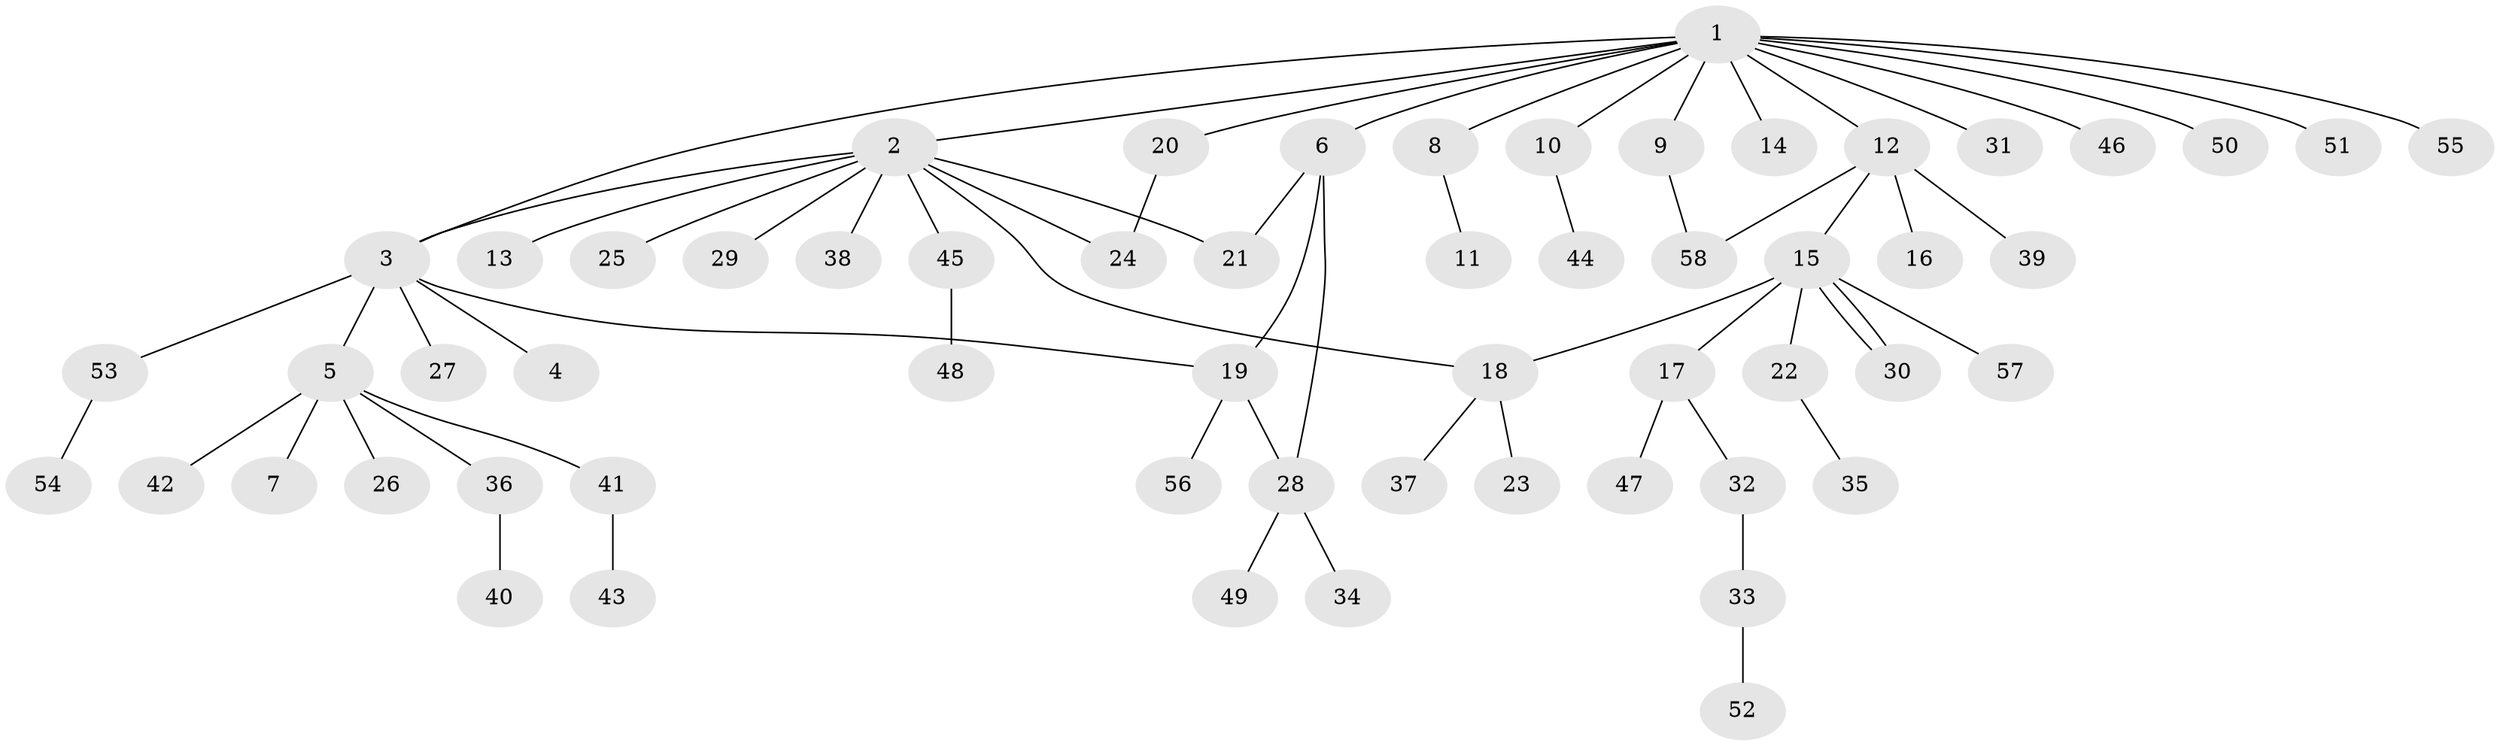 // Generated by graph-tools (version 1.1) at 2025/35/03/09/25 02:35:34]
// undirected, 58 vertices, 65 edges
graph export_dot {
graph [start="1"]
  node [color=gray90,style=filled];
  1;
  2;
  3;
  4;
  5;
  6;
  7;
  8;
  9;
  10;
  11;
  12;
  13;
  14;
  15;
  16;
  17;
  18;
  19;
  20;
  21;
  22;
  23;
  24;
  25;
  26;
  27;
  28;
  29;
  30;
  31;
  32;
  33;
  34;
  35;
  36;
  37;
  38;
  39;
  40;
  41;
  42;
  43;
  44;
  45;
  46;
  47;
  48;
  49;
  50;
  51;
  52;
  53;
  54;
  55;
  56;
  57;
  58;
  1 -- 2;
  1 -- 3;
  1 -- 6;
  1 -- 8;
  1 -- 9;
  1 -- 10;
  1 -- 12;
  1 -- 14;
  1 -- 20;
  1 -- 31;
  1 -- 46;
  1 -- 50;
  1 -- 51;
  1 -- 55;
  2 -- 3;
  2 -- 13;
  2 -- 18;
  2 -- 21;
  2 -- 24;
  2 -- 25;
  2 -- 29;
  2 -- 38;
  2 -- 45;
  3 -- 4;
  3 -- 5;
  3 -- 19;
  3 -- 27;
  3 -- 53;
  5 -- 7;
  5 -- 26;
  5 -- 36;
  5 -- 41;
  5 -- 42;
  6 -- 19;
  6 -- 21;
  6 -- 28;
  8 -- 11;
  9 -- 58;
  10 -- 44;
  12 -- 15;
  12 -- 16;
  12 -- 39;
  12 -- 58;
  15 -- 17;
  15 -- 18;
  15 -- 22;
  15 -- 30;
  15 -- 30;
  15 -- 57;
  17 -- 32;
  17 -- 47;
  18 -- 23;
  18 -- 37;
  19 -- 28;
  19 -- 56;
  20 -- 24;
  22 -- 35;
  28 -- 34;
  28 -- 49;
  32 -- 33;
  33 -- 52;
  36 -- 40;
  41 -- 43;
  45 -- 48;
  53 -- 54;
}
